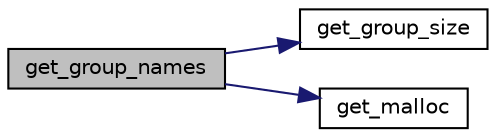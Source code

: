 digraph "get_group_names"
{
 // LATEX_PDF_SIZE
  edge [fontname="Helvetica",fontsize="10",labelfontname="Helvetica",labelfontsize="10"];
  node [fontname="Helvetica",fontsize="10",shape=record];
  rankdir="LR";
  Node1 [label="get_group_names",height=0.2,width=0.4,color="black", fillcolor="grey75", style="filled", fontcolor="black",tooltip="Gets a shallow copy of the names of each member of the group."];
  Node1 -> Node2 [color="midnightblue",fontsize="10",style="solid",fontname="Helvetica"];
  Node2 [label="get_group_size",height=0.2,width=0.4,color="black", fillcolor="white", style="filled",URL="$group__getters.html#gad6d2b66296cd80f5bfe303e06de7935c",tooltip="Function to count the number of genotypes that currently belong to the specified group."];
  Node1 -> Node3 [color="midnightblue",fontsize="10",style="solid",fontname="Helvetica"];
  Node3 [label="get_malloc",height=0.2,width=0.4,color="black", fillcolor="white", style="filled",URL="$group__supporters.html#ga08d9e7703e6779d2122baa4309fca0ab",tooltip="Replace calls to malloc direct with this function, which errors and exits with status 2 if memory all..."];
}
